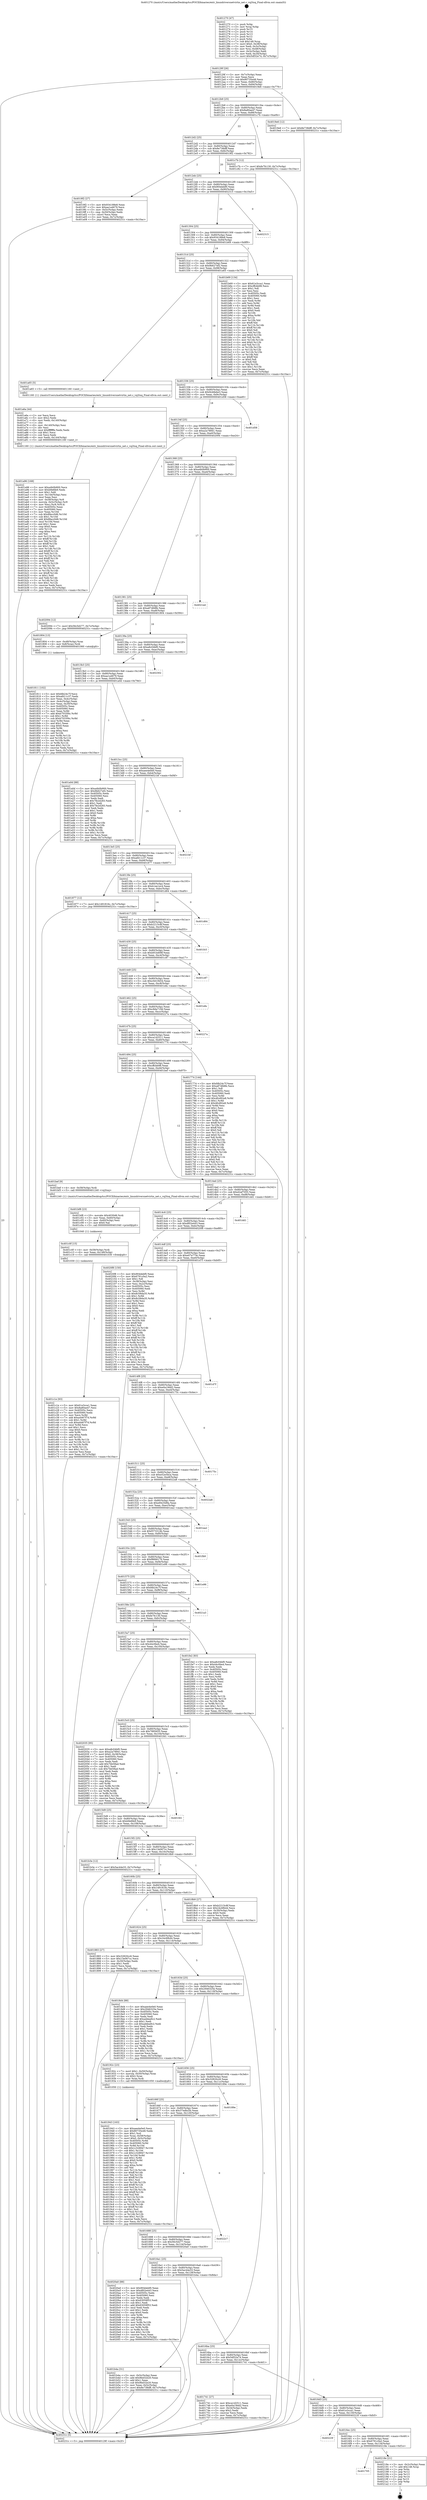 digraph "0x401270" {
  label = "0x401270 (/mnt/c/Users/mathe/Desktop/tcc/POCII/binaries/extr_linuxdriversnetvirtio_net.c_vq2txq_Final-ollvm.out::main(0))"
  labelloc = "t"
  node[shape=record]

  Entry [label="",width=0.3,height=0.3,shape=circle,fillcolor=black,style=filled]
  "0x40129f" [label="{
     0x40129f [26]\l
     | [instrs]\l
     &nbsp;&nbsp;0x40129f \<+3\>: mov -0x7c(%rbp),%eax\l
     &nbsp;&nbsp;0x4012a2 \<+2\>: mov %eax,%ecx\l
     &nbsp;&nbsp;0x4012a4 \<+6\>: sub $0x80735e48,%ecx\l
     &nbsp;&nbsp;0x4012aa \<+3\>: mov %eax,-0x80(%rbp)\l
     &nbsp;&nbsp;0x4012ad \<+6\>: mov %ecx,-0x84(%rbp)\l
     &nbsp;&nbsp;0x4012b3 \<+6\>: je 00000000004019e6 \<main+0x776\>\l
  }"]
  "0x4019e6" [label="{
     0x4019e6 [12]\l
     | [instrs]\l
     &nbsp;&nbsp;0x4019e6 \<+7\>: movl $0x8e738dff,-0x7c(%rbp)\l
     &nbsp;&nbsp;0x4019ed \<+5\>: jmp 000000000040231c \<main+0x10ac\>\l
  }"]
  "0x4012b9" [label="{
     0x4012b9 [25]\l
     | [instrs]\l
     &nbsp;&nbsp;0x4012b9 \<+5\>: jmp 00000000004012be \<main+0x4e\>\l
     &nbsp;&nbsp;0x4012be \<+3\>: mov -0x80(%rbp),%eax\l
     &nbsp;&nbsp;0x4012c1 \<+5\>: sub $0x8a80ae47,%eax\l
     &nbsp;&nbsp;0x4012c6 \<+6\>: mov %eax,-0x88(%rbp)\l
     &nbsp;&nbsp;0x4012cc \<+6\>: je 0000000000401c7b \<main+0xa0b\>\l
  }"]
  Exit [label="",width=0.3,height=0.3,shape=circle,fillcolor=black,style=filled,peripheries=2]
  "0x401c7b" [label="{
     0x401c7b [12]\l
     | [instrs]\l
     &nbsp;&nbsp;0x401c7b \<+7\>: movl $0xfe7fc130,-0x7c(%rbp)\l
     &nbsp;&nbsp;0x401c82 \<+5\>: jmp 000000000040231c \<main+0x10ac\>\l
  }"]
  "0x4012d2" [label="{
     0x4012d2 [25]\l
     | [instrs]\l
     &nbsp;&nbsp;0x4012d2 \<+5\>: jmp 00000000004012d7 \<main+0x67\>\l
     &nbsp;&nbsp;0x4012d7 \<+3\>: mov -0x80(%rbp),%eax\l
     &nbsp;&nbsp;0x4012da \<+5\>: sub $0x8e738dff,%eax\l
     &nbsp;&nbsp;0x4012df \<+6\>: mov %eax,-0x8c(%rbp)\l
     &nbsp;&nbsp;0x4012e5 \<+6\>: je 00000000004019f2 \<main+0x782\>\l
  }"]
  "0x401705" [label="{
     0x401705\l
  }", style=dashed]
  "0x4019f2" [label="{
     0x4019f2 [27]\l
     | [instrs]\l
     &nbsp;&nbsp;0x4019f2 \<+5\>: mov $0x934188e8,%eax\l
     &nbsp;&nbsp;0x4019f7 \<+5\>: mov $0xaa1a4679,%ecx\l
     &nbsp;&nbsp;0x4019fc \<+3\>: mov -0x5c(%rbp),%edx\l
     &nbsp;&nbsp;0x4019ff \<+3\>: cmp -0x50(%rbp),%edx\l
     &nbsp;&nbsp;0x401a02 \<+3\>: cmovl %ecx,%eax\l
     &nbsp;&nbsp;0x401a05 \<+3\>: mov %eax,-0x7c(%rbp)\l
     &nbsp;&nbsp;0x401a08 \<+5\>: jmp 000000000040231c \<main+0x10ac\>\l
  }"]
  "0x4012eb" [label="{
     0x4012eb [25]\l
     | [instrs]\l
     &nbsp;&nbsp;0x4012eb \<+5\>: jmp 00000000004012f0 \<main+0x80\>\l
     &nbsp;&nbsp;0x4012f0 \<+3\>: mov -0x80(%rbp),%eax\l
     &nbsp;&nbsp;0x4012f3 \<+5\>: sub $0x904debf0,%eax\l
     &nbsp;&nbsp;0x4012f8 \<+6\>: mov %eax,-0x90(%rbp)\l
     &nbsp;&nbsp;0x4012fe \<+6\>: je 0000000000402315 \<main+0x10a5\>\l
  }"]
  "0x40218e" [label="{
     0x40218e [21]\l
     | [instrs]\l
     &nbsp;&nbsp;0x40218e \<+3\>: mov -0x2c(%rbp),%eax\l
     &nbsp;&nbsp;0x402191 \<+7\>: add $0x148,%rsp\l
     &nbsp;&nbsp;0x402198 \<+1\>: pop %rbx\l
     &nbsp;&nbsp;0x402199 \<+2\>: pop %r12\l
     &nbsp;&nbsp;0x40219b \<+2\>: pop %r13\l
     &nbsp;&nbsp;0x40219d \<+2\>: pop %r14\l
     &nbsp;&nbsp;0x40219f \<+2\>: pop %r15\l
     &nbsp;&nbsp;0x4021a1 \<+1\>: pop %rbp\l
     &nbsp;&nbsp;0x4021a2 \<+1\>: ret\l
  }"]
  "0x402315" [label="{
     0x402315\l
  }", style=dashed]
  "0x401304" [label="{
     0x401304 [25]\l
     | [instrs]\l
     &nbsp;&nbsp;0x401304 \<+5\>: jmp 0000000000401309 \<main+0x99\>\l
     &nbsp;&nbsp;0x401309 \<+3\>: mov -0x80(%rbp),%eax\l
     &nbsp;&nbsp;0x40130c \<+5\>: sub $0x934188e8,%eax\l
     &nbsp;&nbsp;0x401311 \<+6\>: mov %eax,-0x94(%rbp)\l
     &nbsp;&nbsp;0x401317 \<+6\>: je 0000000000401b69 \<main+0x8f9\>\l
  }"]
  "0x4016ec" [label="{
     0x4016ec [25]\l
     | [instrs]\l
     &nbsp;&nbsp;0x4016ec \<+5\>: jmp 00000000004016f1 \<main+0x481\>\l
     &nbsp;&nbsp;0x4016f1 \<+3\>: mov -0x80(%rbp),%eax\l
     &nbsp;&nbsp;0x4016f4 \<+5\>: sub $0x6791c0a2,%eax\l
     &nbsp;&nbsp;0x4016f9 \<+6\>: mov %eax,-0x134(%rbp)\l
     &nbsp;&nbsp;0x4016ff \<+6\>: je 000000000040218e \<main+0xf1e\>\l
  }"]
  "0x401b69" [label="{
     0x401b69 [134]\l
     | [instrs]\l
     &nbsp;&nbsp;0x401b69 \<+5\>: mov $0x61e3cca1,%eax\l
     &nbsp;&nbsp;0x401b6e \<+5\>: mov $0xcffcbb98,%ecx\l
     &nbsp;&nbsp;0x401b73 \<+2\>: mov $0x1,%dl\l
     &nbsp;&nbsp;0x401b75 \<+2\>: xor %esi,%esi\l
     &nbsp;&nbsp;0x401b77 \<+7\>: mov 0x40505c,%edi\l
     &nbsp;&nbsp;0x401b7e \<+8\>: mov 0x405060,%r8d\l
     &nbsp;&nbsp;0x401b86 \<+3\>: sub $0x1,%esi\l
     &nbsp;&nbsp;0x401b89 \<+3\>: mov %edi,%r9d\l
     &nbsp;&nbsp;0x401b8c \<+3\>: add %esi,%r9d\l
     &nbsp;&nbsp;0x401b8f \<+4\>: imul %r9d,%edi\l
     &nbsp;&nbsp;0x401b93 \<+3\>: and $0x1,%edi\l
     &nbsp;&nbsp;0x401b96 \<+3\>: cmp $0x0,%edi\l
     &nbsp;&nbsp;0x401b99 \<+4\>: sete %r10b\l
     &nbsp;&nbsp;0x401b9d \<+4\>: cmp $0xa,%r8d\l
     &nbsp;&nbsp;0x401ba1 \<+4\>: setl %r11b\l
     &nbsp;&nbsp;0x401ba5 \<+3\>: mov %r10b,%bl\l
     &nbsp;&nbsp;0x401ba8 \<+3\>: xor $0xff,%bl\l
     &nbsp;&nbsp;0x401bab \<+3\>: mov %r11b,%r14b\l
     &nbsp;&nbsp;0x401bae \<+4\>: xor $0xff,%r14b\l
     &nbsp;&nbsp;0x401bb2 \<+3\>: xor $0x0,%dl\l
     &nbsp;&nbsp;0x401bb5 \<+3\>: mov %bl,%r15b\l
     &nbsp;&nbsp;0x401bb8 \<+4\>: and $0x0,%r15b\l
     &nbsp;&nbsp;0x401bbc \<+3\>: and %dl,%r10b\l
     &nbsp;&nbsp;0x401bbf \<+3\>: mov %r14b,%r12b\l
     &nbsp;&nbsp;0x401bc2 \<+4\>: and $0x0,%r12b\l
     &nbsp;&nbsp;0x401bc6 \<+3\>: and %dl,%r11b\l
     &nbsp;&nbsp;0x401bc9 \<+3\>: or %r10b,%r15b\l
     &nbsp;&nbsp;0x401bcc \<+3\>: or %r11b,%r12b\l
     &nbsp;&nbsp;0x401bcf \<+3\>: xor %r12b,%r15b\l
     &nbsp;&nbsp;0x401bd2 \<+3\>: or %r14b,%bl\l
     &nbsp;&nbsp;0x401bd5 \<+3\>: xor $0xff,%bl\l
     &nbsp;&nbsp;0x401bd8 \<+3\>: or $0x0,%dl\l
     &nbsp;&nbsp;0x401bdb \<+2\>: and %dl,%bl\l
     &nbsp;&nbsp;0x401bdd \<+3\>: or %bl,%r15b\l
     &nbsp;&nbsp;0x401be0 \<+4\>: test $0x1,%r15b\l
     &nbsp;&nbsp;0x401be4 \<+3\>: cmovne %ecx,%eax\l
     &nbsp;&nbsp;0x401be7 \<+3\>: mov %eax,-0x7c(%rbp)\l
     &nbsp;&nbsp;0x401bea \<+5\>: jmp 000000000040231c \<main+0x10ac\>\l
  }"]
  "0x40131d" [label="{
     0x40131d [25]\l
     | [instrs]\l
     &nbsp;&nbsp;0x40131d \<+5\>: jmp 0000000000401322 \<main+0xb2\>\l
     &nbsp;&nbsp;0x401322 \<+3\>: mov -0x80(%rbp),%eax\l
     &nbsp;&nbsp;0x401325 \<+5\>: sub $0x9b627ef2,%eax\l
     &nbsp;&nbsp;0x40132a \<+6\>: mov %eax,-0x98(%rbp)\l
     &nbsp;&nbsp;0x401330 \<+6\>: je 0000000000401a65 \<main+0x7f5\>\l
  }"]
  "0x40223f" [label="{
     0x40223f\l
  }", style=dashed]
  "0x401a65" [label="{
     0x401a65 [5]\l
     | [instrs]\l
     &nbsp;&nbsp;0x401a65 \<+5\>: call 0000000000401160 \<next_i\>\l
     | [calls]\l
     &nbsp;&nbsp;0x401160 \{1\} (/mnt/c/Users/mathe/Desktop/tcc/POCII/binaries/extr_linuxdriversnetvirtio_net.c_vq2txq_Final-ollvm.out::next_i)\l
  }"]
  "0x401336" [label="{
     0x401336 [25]\l
     | [instrs]\l
     &nbsp;&nbsp;0x401336 \<+5\>: jmp 000000000040133b \<main+0xcb\>\l
     &nbsp;&nbsp;0x40133b \<+3\>: mov -0x80(%rbp),%eax\l
     &nbsp;&nbsp;0x40133e \<+5\>: sub $0x9cb8ebe3,%eax\l
     &nbsp;&nbsp;0x401343 \<+6\>: mov %eax,-0x9c(%rbp)\l
     &nbsp;&nbsp;0x401349 \<+6\>: je 0000000000401d58 \<main+0xae8\>\l
  }"]
  "0x401c1e" [label="{
     0x401c1e [93]\l
     | [instrs]\l
     &nbsp;&nbsp;0x401c1e \<+5\>: mov $0x61e3cca1,%eax\l
     &nbsp;&nbsp;0x401c23 \<+5\>: mov $0x8a80ae47,%esi\l
     &nbsp;&nbsp;0x401c28 \<+7\>: mov 0x40505c,%ecx\l
     &nbsp;&nbsp;0x401c2f \<+7\>: mov 0x405060,%edx\l
     &nbsp;&nbsp;0x401c36 \<+3\>: mov %ecx,%r8d\l
     &nbsp;&nbsp;0x401c39 \<+7\>: add $0xa4467f7d,%r8d\l
     &nbsp;&nbsp;0x401c40 \<+4\>: sub $0x1,%r8d\l
     &nbsp;&nbsp;0x401c44 \<+7\>: sub $0xa4467f7d,%r8d\l
     &nbsp;&nbsp;0x401c4b \<+4\>: imul %r8d,%ecx\l
     &nbsp;&nbsp;0x401c4f \<+3\>: and $0x1,%ecx\l
     &nbsp;&nbsp;0x401c52 \<+3\>: cmp $0x0,%ecx\l
     &nbsp;&nbsp;0x401c55 \<+4\>: sete %r9b\l
     &nbsp;&nbsp;0x401c59 \<+3\>: cmp $0xa,%edx\l
     &nbsp;&nbsp;0x401c5c \<+4\>: setl %r10b\l
     &nbsp;&nbsp;0x401c60 \<+3\>: mov %r9b,%r11b\l
     &nbsp;&nbsp;0x401c63 \<+3\>: and %r10b,%r11b\l
     &nbsp;&nbsp;0x401c66 \<+3\>: xor %r10b,%r9b\l
     &nbsp;&nbsp;0x401c69 \<+3\>: or %r9b,%r11b\l
     &nbsp;&nbsp;0x401c6c \<+4\>: test $0x1,%r11b\l
     &nbsp;&nbsp;0x401c70 \<+3\>: cmovne %esi,%eax\l
     &nbsp;&nbsp;0x401c73 \<+3\>: mov %eax,-0x7c(%rbp)\l
     &nbsp;&nbsp;0x401c76 \<+5\>: jmp 000000000040231c \<main+0x10ac\>\l
  }"]
  "0x401d58" [label="{
     0x401d58\l
  }", style=dashed]
  "0x40134f" [label="{
     0x40134f [25]\l
     | [instrs]\l
     &nbsp;&nbsp;0x40134f \<+5\>: jmp 0000000000401354 \<main+0xe4\>\l
     &nbsp;&nbsp;0x401354 \<+3\>: mov -0x80(%rbp),%eax\l
     &nbsp;&nbsp;0x401357 \<+5\>: sub $0xa2a78941,%eax\l
     &nbsp;&nbsp;0x40135c \<+6\>: mov %eax,-0xa0(%rbp)\l
     &nbsp;&nbsp;0x401362 \<+6\>: je 0000000000402094 \<main+0xe24\>\l
  }"]
  "0x401c0f" [label="{
     0x401c0f [15]\l
     | [instrs]\l
     &nbsp;&nbsp;0x401c0f \<+4\>: mov -0x58(%rbp),%rdi\l
     &nbsp;&nbsp;0x401c13 \<+6\>: mov %eax,-0x148(%rbp)\l
     &nbsp;&nbsp;0x401c19 \<+5\>: call 0000000000401030 \<free@plt\>\l
     | [calls]\l
     &nbsp;&nbsp;0x401030 \{1\} (unknown)\l
  }"]
  "0x402094" [label="{
     0x402094 [12]\l
     | [instrs]\l
     &nbsp;&nbsp;0x402094 \<+7\>: movl $0x56c5d277,-0x7c(%rbp)\l
     &nbsp;&nbsp;0x40209b \<+5\>: jmp 000000000040231c \<main+0x10ac\>\l
  }"]
  "0x401368" [label="{
     0x401368 [25]\l
     | [instrs]\l
     &nbsp;&nbsp;0x401368 \<+5\>: jmp 000000000040136d \<main+0xfd\>\l
     &nbsp;&nbsp;0x40136d \<+3\>: mov -0x80(%rbp),%eax\l
     &nbsp;&nbsp;0x401370 \<+5\>: sub $0xa4b0b900,%eax\l
     &nbsp;&nbsp;0x401375 \<+6\>: mov %eax,-0xa4(%rbp)\l
     &nbsp;&nbsp;0x40137b \<+6\>: je 00000000004021ed \<main+0xf7d\>\l
  }"]
  "0x401bf8" [label="{
     0x401bf8 [23]\l
     | [instrs]\l
     &nbsp;&nbsp;0x401bf8 \<+10\>: movabs $0x4030d6,%rdi\l
     &nbsp;&nbsp;0x401c02 \<+3\>: mov %eax,-0x60(%rbp)\l
     &nbsp;&nbsp;0x401c05 \<+3\>: mov -0x60(%rbp),%esi\l
     &nbsp;&nbsp;0x401c08 \<+2\>: mov $0x0,%al\l
     &nbsp;&nbsp;0x401c0a \<+5\>: call 0000000000401040 \<printf@plt\>\l
     | [calls]\l
     &nbsp;&nbsp;0x401040 \{1\} (unknown)\l
  }"]
  "0x4021ed" [label="{
     0x4021ed\l
  }", style=dashed]
  "0x401381" [label="{
     0x401381 [25]\l
     | [instrs]\l
     &nbsp;&nbsp;0x401381 \<+5\>: jmp 0000000000401386 \<main+0x116\>\l
     &nbsp;&nbsp;0x401386 \<+3\>: mov -0x80(%rbp),%eax\l
     &nbsp;&nbsp;0x401389 \<+5\>: sub $0xa87dfd8b,%eax\l
     &nbsp;&nbsp;0x40138e \<+6\>: mov %eax,-0xa8(%rbp)\l
     &nbsp;&nbsp;0x401394 \<+6\>: je 0000000000401804 \<main+0x594\>\l
  }"]
  "0x401a96" [label="{
     0x401a96 [168]\l
     | [instrs]\l
     &nbsp;&nbsp;0x401a96 \<+5\>: mov $0xa4b0b900,%ecx\l
     &nbsp;&nbsp;0x401a9b \<+5\>: mov $0xb9e6fe9,%edx\l
     &nbsp;&nbsp;0x401aa0 \<+3\>: mov $0x1,%dil\l
     &nbsp;&nbsp;0x401aa3 \<+6\>: mov -0x144(%rbp),%esi\l
     &nbsp;&nbsp;0x401aa9 \<+3\>: imul %eax,%esi\l
     &nbsp;&nbsp;0x401aac \<+4\>: mov -0x58(%rbp),%r8\l
     &nbsp;&nbsp;0x401ab0 \<+4\>: movslq -0x5c(%rbp),%r9\l
     &nbsp;&nbsp;0x401ab4 \<+4\>: mov %esi,(%r8,%r9,4)\l
     &nbsp;&nbsp;0x401ab8 \<+7\>: mov 0x40505c,%eax\l
     &nbsp;&nbsp;0x401abf \<+7\>: mov 0x405060,%esi\l
     &nbsp;&nbsp;0x401ac6 \<+3\>: mov %eax,%r10d\l
     &nbsp;&nbsp;0x401ac9 \<+7\>: sub $0x8facc0d6,%r10d\l
     &nbsp;&nbsp;0x401ad0 \<+4\>: sub $0x1,%r10d\l
     &nbsp;&nbsp;0x401ad4 \<+7\>: add $0x8facc0d6,%r10d\l
     &nbsp;&nbsp;0x401adb \<+4\>: imul %r10d,%eax\l
     &nbsp;&nbsp;0x401adf \<+3\>: and $0x1,%eax\l
     &nbsp;&nbsp;0x401ae2 \<+3\>: cmp $0x0,%eax\l
     &nbsp;&nbsp;0x401ae5 \<+4\>: sete %r11b\l
     &nbsp;&nbsp;0x401ae9 \<+3\>: cmp $0xa,%esi\l
     &nbsp;&nbsp;0x401aec \<+3\>: setl %bl\l
     &nbsp;&nbsp;0x401aef \<+3\>: mov %r11b,%r14b\l
     &nbsp;&nbsp;0x401af2 \<+4\>: xor $0xff,%r14b\l
     &nbsp;&nbsp;0x401af6 \<+3\>: mov %bl,%r15b\l
     &nbsp;&nbsp;0x401af9 \<+4\>: xor $0xff,%r15b\l
     &nbsp;&nbsp;0x401afd \<+4\>: xor $0x1,%dil\l
     &nbsp;&nbsp;0x401b01 \<+3\>: mov %r14b,%r12b\l
     &nbsp;&nbsp;0x401b04 \<+4\>: and $0xff,%r12b\l
     &nbsp;&nbsp;0x401b08 \<+3\>: and %dil,%r11b\l
     &nbsp;&nbsp;0x401b0b \<+3\>: mov %r15b,%r13b\l
     &nbsp;&nbsp;0x401b0e \<+4\>: and $0xff,%r13b\l
     &nbsp;&nbsp;0x401b12 \<+3\>: and %dil,%bl\l
     &nbsp;&nbsp;0x401b15 \<+3\>: or %r11b,%r12b\l
     &nbsp;&nbsp;0x401b18 \<+3\>: or %bl,%r13b\l
     &nbsp;&nbsp;0x401b1b \<+3\>: xor %r13b,%r12b\l
     &nbsp;&nbsp;0x401b1e \<+3\>: or %r15b,%r14b\l
     &nbsp;&nbsp;0x401b21 \<+4\>: xor $0xff,%r14b\l
     &nbsp;&nbsp;0x401b25 \<+4\>: or $0x1,%dil\l
     &nbsp;&nbsp;0x401b29 \<+3\>: and %dil,%r14b\l
     &nbsp;&nbsp;0x401b2c \<+3\>: or %r14b,%r12b\l
     &nbsp;&nbsp;0x401b2f \<+4\>: test $0x1,%r12b\l
     &nbsp;&nbsp;0x401b33 \<+3\>: cmovne %edx,%ecx\l
     &nbsp;&nbsp;0x401b36 \<+3\>: mov %ecx,-0x7c(%rbp)\l
     &nbsp;&nbsp;0x401b39 \<+5\>: jmp 000000000040231c \<main+0x10ac\>\l
  }"]
  "0x401804" [label="{
     0x401804 [13]\l
     | [instrs]\l
     &nbsp;&nbsp;0x401804 \<+4\>: mov -0x48(%rbp),%rax\l
     &nbsp;&nbsp;0x401808 \<+4\>: mov 0x8(%rax),%rdi\l
     &nbsp;&nbsp;0x40180c \<+5\>: call 0000000000401060 \<atoi@plt\>\l
     | [calls]\l
     &nbsp;&nbsp;0x401060 \{1\} (unknown)\l
  }"]
  "0x40139a" [label="{
     0x40139a [25]\l
     | [instrs]\l
     &nbsp;&nbsp;0x40139a \<+5\>: jmp 000000000040139f \<main+0x12f\>\l
     &nbsp;&nbsp;0x40139f \<+3\>: mov -0x80(%rbp),%eax\l
     &nbsp;&nbsp;0x4013a2 \<+5\>: sub $0xa8c04bf0,%eax\l
     &nbsp;&nbsp;0x4013a7 \<+6\>: mov %eax,-0xac(%rbp)\l
     &nbsp;&nbsp;0x4013ad \<+6\>: je 0000000000402302 \<main+0x1092\>\l
  }"]
  "0x401a6a" [label="{
     0x401a6a [44]\l
     | [instrs]\l
     &nbsp;&nbsp;0x401a6a \<+2\>: xor %ecx,%ecx\l
     &nbsp;&nbsp;0x401a6c \<+5\>: mov $0x2,%edx\l
     &nbsp;&nbsp;0x401a71 \<+6\>: mov %edx,-0x140(%rbp)\l
     &nbsp;&nbsp;0x401a77 \<+1\>: cltd\l
     &nbsp;&nbsp;0x401a78 \<+6\>: mov -0x140(%rbp),%esi\l
     &nbsp;&nbsp;0x401a7e \<+2\>: idiv %esi\l
     &nbsp;&nbsp;0x401a80 \<+6\>: imul $0xfffffffe,%edx,%edx\l
     &nbsp;&nbsp;0x401a86 \<+3\>: sub $0x1,%ecx\l
     &nbsp;&nbsp;0x401a89 \<+2\>: sub %ecx,%edx\l
     &nbsp;&nbsp;0x401a8b \<+6\>: mov %edx,-0x144(%rbp)\l
     &nbsp;&nbsp;0x401a91 \<+5\>: call 0000000000401160 \<next_i\>\l
     | [calls]\l
     &nbsp;&nbsp;0x401160 \{1\} (/mnt/c/Users/mathe/Desktop/tcc/POCII/binaries/extr_linuxdriversnetvirtio_net.c_vq2txq_Final-ollvm.out::next_i)\l
  }"]
  "0x402302" [label="{
     0x402302\l
  }", style=dashed]
  "0x4013b3" [label="{
     0x4013b3 [25]\l
     | [instrs]\l
     &nbsp;&nbsp;0x4013b3 \<+5\>: jmp 00000000004013b8 \<main+0x148\>\l
     &nbsp;&nbsp;0x4013b8 \<+3\>: mov -0x80(%rbp),%eax\l
     &nbsp;&nbsp;0x4013bb \<+5\>: sub $0xaa1a4679,%eax\l
     &nbsp;&nbsp;0x4013c0 \<+6\>: mov %eax,-0xb0(%rbp)\l
     &nbsp;&nbsp;0x4013c6 \<+6\>: je 0000000000401a0d \<main+0x79d\>\l
  }"]
  "0x401943" [label="{
     0x401943 [163]\l
     | [instrs]\l
     &nbsp;&nbsp;0x401943 \<+5\>: mov $0xaee4e0e0,%ecx\l
     &nbsp;&nbsp;0x401948 \<+5\>: mov $0x80735e48,%edx\l
     &nbsp;&nbsp;0x40194d \<+3\>: mov $0x1,%sil\l
     &nbsp;&nbsp;0x401950 \<+4\>: mov %rax,-0x58(%rbp)\l
     &nbsp;&nbsp;0x401954 \<+7\>: movl $0x0,-0x5c(%rbp)\l
     &nbsp;&nbsp;0x40195b \<+8\>: mov 0x40505c,%r8d\l
     &nbsp;&nbsp;0x401963 \<+8\>: mov 0x405060,%r9d\l
     &nbsp;&nbsp;0x40196b \<+3\>: mov %r8d,%r10d\l
     &nbsp;&nbsp;0x40196e \<+7\>: add $0x1c328947,%r10d\l
     &nbsp;&nbsp;0x401975 \<+4\>: sub $0x1,%r10d\l
     &nbsp;&nbsp;0x401979 \<+7\>: sub $0x1c328947,%r10d\l
     &nbsp;&nbsp;0x401980 \<+4\>: imul %r10d,%r8d\l
     &nbsp;&nbsp;0x401984 \<+4\>: and $0x1,%r8d\l
     &nbsp;&nbsp;0x401988 \<+4\>: cmp $0x0,%r8d\l
     &nbsp;&nbsp;0x40198c \<+4\>: sete %r11b\l
     &nbsp;&nbsp;0x401990 \<+4\>: cmp $0xa,%r9d\l
     &nbsp;&nbsp;0x401994 \<+3\>: setl %bl\l
     &nbsp;&nbsp;0x401997 \<+3\>: mov %r11b,%r14b\l
     &nbsp;&nbsp;0x40199a \<+4\>: xor $0xff,%r14b\l
     &nbsp;&nbsp;0x40199e \<+3\>: mov %bl,%r15b\l
     &nbsp;&nbsp;0x4019a1 \<+4\>: xor $0xff,%r15b\l
     &nbsp;&nbsp;0x4019a5 \<+4\>: xor $0x1,%sil\l
     &nbsp;&nbsp;0x4019a9 \<+3\>: mov %r14b,%r12b\l
     &nbsp;&nbsp;0x4019ac \<+4\>: and $0xff,%r12b\l
     &nbsp;&nbsp;0x4019b0 \<+3\>: and %sil,%r11b\l
     &nbsp;&nbsp;0x4019b3 \<+3\>: mov %r15b,%r13b\l
     &nbsp;&nbsp;0x4019b6 \<+4\>: and $0xff,%r13b\l
     &nbsp;&nbsp;0x4019ba \<+3\>: and %sil,%bl\l
     &nbsp;&nbsp;0x4019bd \<+3\>: or %r11b,%r12b\l
     &nbsp;&nbsp;0x4019c0 \<+3\>: or %bl,%r13b\l
     &nbsp;&nbsp;0x4019c3 \<+3\>: xor %r13b,%r12b\l
     &nbsp;&nbsp;0x4019c6 \<+3\>: or %r15b,%r14b\l
     &nbsp;&nbsp;0x4019c9 \<+4\>: xor $0xff,%r14b\l
     &nbsp;&nbsp;0x4019cd \<+4\>: or $0x1,%sil\l
     &nbsp;&nbsp;0x4019d1 \<+3\>: and %sil,%r14b\l
     &nbsp;&nbsp;0x4019d4 \<+3\>: or %r14b,%r12b\l
     &nbsp;&nbsp;0x4019d7 \<+4\>: test $0x1,%r12b\l
     &nbsp;&nbsp;0x4019db \<+3\>: cmovne %edx,%ecx\l
     &nbsp;&nbsp;0x4019de \<+3\>: mov %ecx,-0x7c(%rbp)\l
     &nbsp;&nbsp;0x4019e1 \<+5\>: jmp 000000000040231c \<main+0x10ac\>\l
  }"]
  "0x401a0d" [label="{
     0x401a0d [88]\l
     | [instrs]\l
     &nbsp;&nbsp;0x401a0d \<+5\>: mov $0xa4b0b900,%eax\l
     &nbsp;&nbsp;0x401a12 \<+5\>: mov $0x9b627ef2,%ecx\l
     &nbsp;&nbsp;0x401a17 \<+7\>: mov 0x40505c,%edx\l
     &nbsp;&nbsp;0x401a1e \<+7\>: mov 0x405060,%esi\l
     &nbsp;&nbsp;0x401a25 \<+2\>: mov %edx,%edi\l
     &nbsp;&nbsp;0x401a27 \<+6\>: sub $0x7fe2d283,%edi\l
     &nbsp;&nbsp;0x401a2d \<+3\>: sub $0x1,%edi\l
     &nbsp;&nbsp;0x401a30 \<+6\>: add $0x7fe2d283,%edi\l
     &nbsp;&nbsp;0x401a36 \<+3\>: imul %edi,%edx\l
     &nbsp;&nbsp;0x401a39 \<+3\>: and $0x1,%edx\l
     &nbsp;&nbsp;0x401a3c \<+3\>: cmp $0x0,%edx\l
     &nbsp;&nbsp;0x401a3f \<+4\>: sete %r8b\l
     &nbsp;&nbsp;0x401a43 \<+3\>: cmp $0xa,%esi\l
     &nbsp;&nbsp;0x401a46 \<+4\>: setl %r9b\l
     &nbsp;&nbsp;0x401a4a \<+3\>: mov %r8b,%r10b\l
     &nbsp;&nbsp;0x401a4d \<+3\>: and %r9b,%r10b\l
     &nbsp;&nbsp;0x401a50 \<+3\>: xor %r9b,%r8b\l
     &nbsp;&nbsp;0x401a53 \<+3\>: or %r8b,%r10b\l
     &nbsp;&nbsp;0x401a56 \<+4\>: test $0x1,%r10b\l
     &nbsp;&nbsp;0x401a5a \<+3\>: cmovne %ecx,%eax\l
     &nbsp;&nbsp;0x401a5d \<+3\>: mov %eax,-0x7c(%rbp)\l
     &nbsp;&nbsp;0x401a60 \<+5\>: jmp 000000000040231c \<main+0x10ac\>\l
  }"]
  "0x4013cc" [label="{
     0x4013cc [25]\l
     | [instrs]\l
     &nbsp;&nbsp;0x4013cc \<+5\>: jmp 00000000004013d1 \<main+0x161\>\l
     &nbsp;&nbsp;0x4013d1 \<+3\>: mov -0x80(%rbp),%eax\l
     &nbsp;&nbsp;0x4013d4 \<+5\>: sub $0xaee4e0e0,%eax\l
     &nbsp;&nbsp;0x4013d9 \<+6\>: mov %eax,-0xb4(%rbp)\l
     &nbsp;&nbsp;0x4013df \<+6\>: je 00000000004021bf \<main+0xf4f\>\l
  }"]
  "0x401811" [label="{
     0x401811 [102]\l
     | [instrs]\l
     &nbsp;&nbsp;0x401811 \<+5\>: mov $0xfdb24c7f,%ecx\l
     &nbsp;&nbsp;0x401816 \<+5\>: mov $0xafd11c37,%edx\l
     &nbsp;&nbsp;0x40181b \<+3\>: mov %eax,-0x4c(%rbp)\l
     &nbsp;&nbsp;0x40181e \<+3\>: mov -0x4c(%rbp),%eax\l
     &nbsp;&nbsp;0x401821 \<+3\>: mov %eax,-0x30(%rbp)\l
     &nbsp;&nbsp;0x401824 \<+7\>: mov 0x40505c,%eax\l
     &nbsp;&nbsp;0x40182b \<+7\>: mov 0x405060,%esi\l
     &nbsp;&nbsp;0x401832 \<+3\>: mov %eax,%r8d\l
     &nbsp;&nbsp;0x401835 \<+7\>: add $0xb7033f4c,%r8d\l
     &nbsp;&nbsp;0x40183c \<+4\>: sub $0x1,%r8d\l
     &nbsp;&nbsp;0x401840 \<+7\>: sub $0xb7033f4c,%r8d\l
     &nbsp;&nbsp;0x401847 \<+4\>: imul %r8d,%eax\l
     &nbsp;&nbsp;0x40184b \<+3\>: and $0x1,%eax\l
     &nbsp;&nbsp;0x40184e \<+3\>: cmp $0x0,%eax\l
     &nbsp;&nbsp;0x401851 \<+4\>: sete %r9b\l
     &nbsp;&nbsp;0x401855 \<+3\>: cmp $0xa,%esi\l
     &nbsp;&nbsp;0x401858 \<+4\>: setl %r10b\l
     &nbsp;&nbsp;0x40185c \<+3\>: mov %r9b,%r11b\l
     &nbsp;&nbsp;0x40185f \<+3\>: and %r10b,%r11b\l
     &nbsp;&nbsp;0x401862 \<+3\>: xor %r10b,%r9b\l
     &nbsp;&nbsp;0x401865 \<+3\>: or %r9b,%r11b\l
     &nbsp;&nbsp;0x401868 \<+4\>: test $0x1,%r11b\l
     &nbsp;&nbsp;0x40186c \<+3\>: cmovne %edx,%ecx\l
     &nbsp;&nbsp;0x40186f \<+3\>: mov %ecx,-0x7c(%rbp)\l
     &nbsp;&nbsp;0x401872 \<+5\>: jmp 000000000040231c \<main+0x10ac\>\l
  }"]
  "0x4021bf" [label="{
     0x4021bf\l
  }", style=dashed]
  "0x4013e5" [label="{
     0x4013e5 [25]\l
     | [instrs]\l
     &nbsp;&nbsp;0x4013e5 \<+5\>: jmp 00000000004013ea \<main+0x17a\>\l
     &nbsp;&nbsp;0x4013ea \<+3\>: mov -0x80(%rbp),%eax\l
     &nbsp;&nbsp;0x4013ed \<+5\>: sub $0xafd11c37,%eax\l
     &nbsp;&nbsp;0x4013f2 \<+6\>: mov %eax,-0xb8(%rbp)\l
     &nbsp;&nbsp;0x4013f8 \<+6\>: je 0000000000401877 \<main+0x607\>\l
  }"]
  "0x401270" [label="{
     0x401270 [47]\l
     | [instrs]\l
     &nbsp;&nbsp;0x401270 \<+1\>: push %rbp\l
     &nbsp;&nbsp;0x401271 \<+3\>: mov %rsp,%rbp\l
     &nbsp;&nbsp;0x401274 \<+2\>: push %r15\l
     &nbsp;&nbsp;0x401276 \<+2\>: push %r14\l
     &nbsp;&nbsp;0x401278 \<+2\>: push %r13\l
     &nbsp;&nbsp;0x40127a \<+2\>: push %r12\l
     &nbsp;&nbsp;0x40127c \<+1\>: push %rbx\l
     &nbsp;&nbsp;0x40127d \<+7\>: sub $0x148,%rsp\l
     &nbsp;&nbsp;0x401284 \<+7\>: movl $0x0,-0x38(%rbp)\l
     &nbsp;&nbsp;0x40128b \<+3\>: mov %edi,-0x3c(%rbp)\l
     &nbsp;&nbsp;0x40128e \<+4\>: mov %rsi,-0x48(%rbp)\l
     &nbsp;&nbsp;0x401292 \<+3\>: mov -0x3c(%rbp),%edi\l
     &nbsp;&nbsp;0x401295 \<+3\>: mov %edi,-0x34(%rbp)\l
     &nbsp;&nbsp;0x401298 \<+7\>: movl $0x5df32e74,-0x7c(%rbp)\l
  }"]
  "0x401877" [label="{
     0x401877 [12]\l
     | [instrs]\l
     &nbsp;&nbsp;0x401877 \<+7\>: movl $0x1491816c,-0x7c(%rbp)\l
     &nbsp;&nbsp;0x40187e \<+5\>: jmp 000000000040231c \<main+0x10ac\>\l
  }"]
  "0x4013fe" [label="{
     0x4013fe [25]\l
     | [instrs]\l
     &nbsp;&nbsp;0x4013fe \<+5\>: jmp 0000000000401403 \<main+0x193\>\l
     &nbsp;&nbsp;0x401403 \<+3\>: mov -0x80(%rbp),%eax\l
     &nbsp;&nbsp;0x401406 \<+5\>: sub $0xb1ee1ec4,%eax\l
     &nbsp;&nbsp;0x40140b \<+6\>: mov %eax,-0xbc(%rbp)\l
     &nbsp;&nbsp;0x401411 \<+6\>: je 0000000000401d64 \<main+0xaf4\>\l
  }"]
  "0x40231c" [label="{
     0x40231c [5]\l
     | [instrs]\l
     &nbsp;&nbsp;0x40231c \<+5\>: jmp 000000000040129f \<main+0x2f\>\l
  }"]
  "0x401d64" [label="{
     0x401d64\l
  }", style=dashed]
  "0x401417" [label="{
     0x401417 [25]\l
     | [instrs]\l
     &nbsp;&nbsp;0x401417 \<+5\>: jmp 000000000040141c \<main+0x1ac\>\l
     &nbsp;&nbsp;0x40141c \<+3\>: mov -0x80(%rbp),%eax\l
     &nbsp;&nbsp;0x40141f \<+5\>: sub $0xb2215c8f,%eax\l
     &nbsp;&nbsp;0x401424 \<+6\>: mov %eax,-0xc0(%rbp)\l
     &nbsp;&nbsp;0x40142a \<+6\>: je 0000000000401fc5 \<main+0xd55\>\l
  }"]
  "0x4016d3" [label="{
     0x4016d3 [25]\l
     | [instrs]\l
     &nbsp;&nbsp;0x4016d3 \<+5\>: jmp 00000000004016d8 \<main+0x468\>\l
     &nbsp;&nbsp;0x4016d8 \<+3\>: mov -0x80(%rbp),%eax\l
     &nbsp;&nbsp;0x4016db \<+5\>: sub $0x61e3cca1,%eax\l
     &nbsp;&nbsp;0x4016e0 \<+6\>: mov %eax,-0x130(%rbp)\l
     &nbsp;&nbsp;0x4016e6 \<+6\>: je 000000000040223f \<main+0xfcf\>\l
  }"]
  "0x401fc5" [label="{
     0x401fc5\l
  }", style=dashed]
  "0x401430" [label="{
     0x401430 [25]\l
     | [instrs]\l
     &nbsp;&nbsp;0x401430 \<+5\>: jmp 0000000000401435 \<main+0x1c5\>\l
     &nbsp;&nbsp;0x401435 \<+3\>: mov -0x80(%rbp),%eax\l
     &nbsp;&nbsp;0x401438 \<+5\>: sub $0xb91bd08f,%eax\l
     &nbsp;&nbsp;0x40143d \<+6\>: mov %eax,-0xc4(%rbp)\l
     &nbsp;&nbsp;0x401443 \<+6\>: je 0000000000401c87 \<main+0xa17\>\l
  }"]
  "0x401741" [label="{
     0x401741 [27]\l
     | [instrs]\l
     &nbsp;&nbsp;0x401741 \<+5\>: mov $0xca1d2511,%eax\l
     &nbsp;&nbsp;0x401746 \<+5\>: mov $0xe0a19dd2,%ecx\l
     &nbsp;&nbsp;0x40174b \<+3\>: mov -0x34(%rbp),%edx\l
     &nbsp;&nbsp;0x40174e \<+3\>: cmp $0x2,%edx\l
     &nbsp;&nbsp;0x401751 \<+3\>: cmovne %ecx,%eax\l
     &nbsp;&nbsp;0x401754 \<+3\>: mov %eax,-0x7c(%rbp)\l
     &nbsp;&nbsp;0x401757 \<+5\>: jmp 000000000040231c \<main+0x10ac\>\l
  }"]
  "0x401c87" [label="{
     0x401c87\l
  }", style=dashed]
  "0x401449" [label="{
     0x401449 [25]\l
     | [instrs]\l
     &nbsp;&nbsp;0x401449 \<+5\>: jmp 000000000040144e \<main+0x1de\>\l
     &nbsp;&nbsp;0x40144e \<+3\>: mov -0x80(%rbp),%eax\l
     &nbsp;&nbsp;0x401451 \<+5\>: sub $0xc0d10b54,%eax\l
     &nbsp;&nbsp;0x401456 \<+6\>: mov %eax,-0xc8(%rbp)\l
     &nbsp;&nbsp;0x40145c \<+6\>: je 0000000000401efa \<main+0xc8a\>\l
  }"]
  "0x4016ba" [label="{
     0x4016ba [25]\l
     | [instrs]\l
     &nbsp;&nbsp;0x4016ba \<+5\>: jmp 00000000004016bf \<main+0x44f\>\l
     &nbsp;&nbsp;0x4016bf \<+3\>: mov -0x80(%rbp),%eax\l
     &nbsp;&nbsp;0x4016c2 \<+5\>: sub $0x5df32e74,%eax\l
     &nbsp;&nbsp;0x4016c7 \<+6\>: mov %eax,-0x12c(%rbp)\l
     &nbsp;&nbsp;0x4016cd \<+6\>: je 0000000000401741 \<main+0x4d1\>\l
  }"]
  "0x401efa" [label="{
     0x401efa\l
  }", style=dashed]
  "0x401462" [label="{
     0x401462 [25]\l
     | [instrs]\l
     &nbsp;&nbsp;0x401462 \<+5\>: jmp 0000000000401467 \<main+0x1f7\>\l
     &nbsp;&nbsp;0x401467 \<+3\>: mov -0x80(%rbp),%eax\l
     &nbsp;&nbsp;0x40146a \<+5\>: sub $0xc8da719d,%eax\l
     &nbsp;&nbsp;0x40146f \<+6\>: mov %eax,-0xcc(%rbp)\l
     &nbsp;&nbsp;0x401475 \<+6\>: je 000000000040227a \<main+0x100a\>\l
  }"]
  "0x401b4a" [label="{
     0x401b4a [31]\l
     | [instrs]\l
     &nbsp;&nbsp;0x401b4a \<+3\>: mov -0x5c(%rbp),%eax\l
     &nbsp;&nbsp;0x401b4d \<+5\>: add $0x9bd32e20,%eax\l
     &nbsp;&nbsp;0x401b52 \<+3\>: add $0x1,%eax\l
     &nbsp;&nbsp;0x401b55 \<+5\>: sub $0x9bd32e20,%eax\l
     &nbsp;&nbsp;0x401b5a \<+3\>: mov %eax,-0x5c(%rbp)\l
     &nbsp;&nbsp;0x401b5d \<+7\>: movl $0x8e738dff,-0x7c(%rbp)\l
     &nbsp;&nbsp;0x401b64 \<+5\>: jmp 000000000040231c \<main+0x10ac\>\l
  }"]
  "0x40227a" [label="{
     0x40227a\l
  }", style=dashed]
  "0x40147b" [label="{
     0x40147b [25]\l
     | [instrs]\l
     &nbsp;&nbsp;0x40147b \<+5\>: jmp 0000000000401480 \<main+0x210\>\l
     &nbsp;&nbsp;0x401480 \<+3\>: mov -0x80(%rbp),%eax\l
     &nbsp;&nbsp;0x401483 \<+5\>: sub $0xca1d2511,%eax\l
     &nbsp;&nbsp;0x401488 \<+6\>: mov %eax,-0xd0(%rbp)\l
     &nbsp;&nbsp;0x40148e \<+6\>: je 0000000000401774 \<main+0x504\>\l
  }"]
  "0x4016a1" [label="{
     0x4016a1 [25]\l
     | [instrs]\l
     &nbsp;&nbsp;0x4016a1 \<+5\>: jmp 00000000004016a6 \<main+0x436\>\l
     &nbsp;&nbsp;0x4016a6 \<+3\>: mov -0x80(%rbp),%eax\l
     &nbsp;&nbsp;0x4016a9 \<+5\>: sub $0x5ac44e33,%eax\l
     &nbsp;&nbsp;0x4016ae \<+6\>: mov %eax,-0x128(%rbp)\l
     &nbsp;&nbsp;0x4016b4 \<+6\>: je 0000000000401b4a \<main+0x8da\>\l
  }"]
  "0x401774" [label="{
     0x401774 [144]\l
     | [instrs]\l
     &nbsp;&nbsp;0x401774 \<+5\>: mov $0xfdb24c7f,%eax\l
     &nbsp;&nbsp;0x401779 \<+5\>: mov $0xa87dfd8b,%ecx\l
     &nbsp;&nbsp;0x40177e \<+2\>: mov $0x1,%dl\l
     &nbsp;&nbsp;0x401780 \<+7\>: mov 0x40505c,%esi\l
     &nbsp;&nbsp;0x401787 \<+7\>: mov 0x405060,%edi\l
     &nbsp;&nbsp;0x40178e \<+3\>: mov %esi,%r8d\l
     &nbsp;&nbsp;0x401791 \<+7\>: add $0x4fcd92e8,%r8d\l
     &nbsp;&nbsp;0x401798 \<+4\>: sub $0x1,%r8d\l
     &nbsp;&nbsp;0x40179c \<+7\>: sub $0x4fcd92e8,%r8d\l
     &nbsp;&nbsp;0x4017a3 \<+4\>: imul %r8d,%esi\l
     &nbsp;&nbsp;0x4017a7 \<+3\>: and $0x1,%esi\l
     &nbsp;&nbsp;0x4017aa \<+3\>: cmp $0x0,%esi\l
     &nbsp;&nbsp;0x4017ad \<+4\>: sete %r9b\l
     &nbsp;&nbsp;0x4017b1 \<+3\>: cmp $0xa,%edi\l
     &nbsp;&nbsp;0x4017b4 \<+4\>: setl %r10b\l
     &nbsp;&nbsp;0x4017b8 \<+3\>: mov %r9b,%r11b\l
     &nbsp;&nbsp;0x4017bb \<+4\>: xor $0xff,%r11b\l
     &nbsp;&nbsp;0x4017bf \<+3\>: mov %r10b,%bl\l
     &nbsp;&nbsp;0x4017c2 \<+3\>: xor $0xff,%bl\l
     &nbsp;&nbsp;0x4017c5 \<+3\>: xor $0x0,%dl\l
     &nbsp;&nbsp;0x4017c8 \<+3\>: mov %r11b,%r14b\l
     &nbsp;&nbsp;0x4017cb \<+4\>: and $0x0,%r14b\l
     &nbsp;&nbsp;0x4017cf \<+3\>: and %dl,%r9b\l
     &nbsp;&nbsp;0x4017d2 \<+3\>: mov %bl,%r15b\l
     &nbsp;&nbsp;0x4017d5 \<+4\>: and $0x0,%r15b\l
     &nbsp;&nbsp;0x4017d9 \<+3\>: and %dl,%r10b\l
     &nbsp;&nbsp;0x4017dc \<+3\>: or %r9b,%r14b\l
     &nbsp;&nbsp;0x4017df \<+3\>: or %r10b,%r15b\l
     &nbsp;&nbsp;0x4017e2 \<+3\>: xor %r15b,%r14b\l
     &nbsp;&nbsp;0x4017e5 \<+3\>: or %bl,%r11b\l
     &nbsp;&nbsp;0x4017e8 \<+4\>: xor $0xff,%r11b\l
     &nbsp;&nbsp;0x4017ec \<+3\>: or $0x0,%dl\l
     &nbsp;&nbsp;0x4017ef \<+3\>: and %dl,%r11b\l
     &nbsp;&nbsp;0x4017f2 \<+3\>: or %r11b,%r14b\l
     &nbsp;&nbsp;0x4017f5 \<+4\>: test $0x1,%r14b\l
     &nbsp;&nbsp;0x4017f9 \<+3\>: cmovne %ecx,%eax\l
     &nbsp;&nbsp;0x4017fc \<+3\>: mov %eax,-0x7c(%rbp)\l
     &nbsp;&nbsp;0x4017ff \<+5\>: jmp 000000000040231c \<main+0x10ac\>\l
  }"]
  "0x401494" [label="{
     0x401494 [25]\l
     | [instrs]\l
     &nbsp;&nbsp;0x401494 \<+5\>: jmp 0000000000401499 \<main+0x229\>\l
     &nbsp;&nbsp;0x401499 \<+3\>: mov -0x80(%rbp),%eax\l
     &nbsp;&nbsp;0x40149c \<+5\>: sub $0xcffcbb98,%eax\l
     &nbsp;&nbsp;0x4014a1 \<+6\>: mov %eax,-0xd4(%rbp)\l
     &nbsp;&nbsp;0x4014a7 \<+6\>: je 0000000000401bef \<main+0x97f\>\l
  }"]
  "0x4020a0" [label="{
     0x4020a0 [88]\l
     | [instrs]\l
     &nbsp;&nbsp;0x4020a0 \<+5\>: mov $0x904debf0,%eax\l
     &nbsp;&nbsp;0x4020a5 \<+5\>: mov $0xdf02e443,%ecx\l
     &nbsp;&nbsp;0x4020aa \<+7\>: mov 0x40505c,%edx\l
     &nbsp;&nbsp;0x4020b1 \<+7\>: mov 0x405060,%esi\l
     &nbsp;&nbsp;0x4020b8 \<+2\>: mov %edx,%edi\l
     &nbsp;&nbsp;0x4020ba \<+6\>: sub $0x63059f53,%edi\l
     &nbsp;&nbsp;0x4020c0 \<+3\>: sub $0x1,%edi\l
     &nbsp;&nbsp;0x4020c3 \<+6\>: add $0x63059f53,%edi\l
     &nbsp;&nbsp;0x4020c9 \<+3\>: imul %edi,%edx\l
     &nbsp;&nbsp;0x4020cc \<+3\>: and $0x1,%edx\l
     &nbsp;&nbsp;0x4020cf \<+3\>: cmp $0x0,%edx\l
     &nbsp;&nbsp;0x4020d2 \<+4\>: sete %r8b\l
     &nbsp;&nbsp;0x4020d6 \<+3\>: cmp $0xa,%esi\l
     &nbsp;&nbsp;0x4020d9 \<+4\>: setl %r9b\l
     &nbsp;&nbsp;0x4020dd \<+3\>: mov %r8b,%r10b\l
     &nbsp;&nbsp;0x4020e0 \<+3\>: and %r9b,%r10b\l
     &nbsp;&nbsp;0x4020e3 \<+3\>: xor %r9b,%r8b\l
     &nbsp;&nbsp;0x4020e6 \<+3\>: or %r8b,%r10b\l
     &nbsp;&nbsp;0x4020e9 \<+4\>: test $0x1,%r10b\l
     &nbsp;&nbsp;0x4020ed \<+3\>: cmovne %ecx,%eax\l
     &nbsp;&nbsp;0x4020f0 \<+3\>: mov %eax,-0x7c(%rbp)\l
     &nbsp;&nbsp;0x4020f3 \<+5\>: jmp 000000000040231c \<main+0x10ac\>\l
  }"]
  "0x401bef" [label="{
     0x401bef [9]\l
     | [instrs]\l
     &nbsp;&nbsp;0x401bef \<+4\>: mov -0x58(%rbp),%rdi\l
     &nbsp;&nbsp;0x401bf3 \<+5\>: call 0000000000401240 \<vq2txq\>\l
     | [calls]\l
     &nbsp;&nbsp;0x401240 \{1\} (/mnt/c/Users/mathe/Desktop/tcc/POCII/binaries/extr_linuxdriversnetvirtio_net.c_vq2txq_Final-ollvm.out::vq2txq)\l
  }"]
  "0x4014ad" [label="{
     0x4014ad [25]\l
     | [instrs]\l
     &nbsp;&nbsp;0x4014ad \<+5\>: jmp 00000000004014b2 \<main+0x242\>\l
     &nbsp;&nbsp;0x4014b2 \<+3\>: mov -0x80(%rbp),%eax\l
     &nbsp;&nbsp;0x4014b5 \<+5\>: sub $0xd2af7055,%eax\l
     &nbsp;&nbsp;0x4014ba \<+6\>: mov %eax,-0xd8(%rbp)\l
     &nbsp;&nbsp;0x4014c0 \<+6\>: je 0000000000401dd1 \<main+0xb61\>\l
  }"]
  "0x401688" [label="{
     0x401688 [25]\l
     | [instrs]\l
     &nbsp;&nbsp;0x401688 \<+5\>: jmp 000000000040168d \<main+0x41d\>\l
     &nbsp;&nbsp;0x40168d \<+3\>: mov -0x80(%rbp),%eax\l
     &nbsp;&nbsp;0x401690 \<+5\>: sub $0x56c5d277,%eax\l
     &nbsp;&nbsp;0x401695 \<+6\>: mov %eax,-0x124(%rbp)\l
     &nbsp;&nbsp;0x40169b \<+6\>: je 00000000004020a0 \<main+0xe30\>\l
  }"]
  "0x401dd1" [label="{
     0x401dd1\l
  }", style=dashed]
  "0x4014c6" [label="{
     0x4014c6 [25]\l
     | [instrs]\l
     &nbsp;&nbsp;0x4014c6 \<+5\>: jmp 00000000004014cb \<main+0x25b\>\l
     &nbsp;&nbsp;0x4014cb \<+3\>: mov -0x80(%rbp),%eax\l
     &nbsp;&nbsp;0x4014ce \<+5\>: sub $0xdf02e443,%eax\l
     &nbsp;&nbsp;0x4014d3 \<+6\>: mov %eax,-0xdc(%rbp)\l
     &nbsp;&nbsp;0x4014d9 \<+6\>: je 00000000004020f8 \<main+0xe88\>\l
  }"]
  "0x4022c7" [label="{
     0x4022c7\l
  }", style=dashed]
  "0x4020f8" [label="{
     0x4020f8 [150]\l
     | [instrs]\l
     &nbsp;&nbsp;0x4020f8 \<+5\>: mov $0x904debf0,%eax\l
     &nbsp;&nbsp;0x4020fd \<+5\>: mov $0x6791c0a2,%ecx\l
     &nbsp;&nbsp;0x402102 \<+2\>: mov $0x1,%dl\l
     &nbsp;&nbsp;0x402104 \<+3\>: mov -0x38(%rbp),%esi\l
     &nbsp;&nbsp;0x402107 \<+3\>: mov %esi,-0x2c(%rbp)\l
     &nbsp;&nbsp;0x40210a \<+7\>: mov 0x40505c,%esi\l
     &nbsp;&nbsp;0x402111 \<+7\>: mov 0x405060,%edi\l
     &nbsp;&nbsp;0x402118 \<+3\>: mov %esi,%r8d\l
     &nbsp;&nbsp;0x40211b \<+7\>: sub $0x8c58da35,%r8d\l
     &nbsp;&nbsp;0x402122 \<+4\>: sub $0x1,%r8d\l
     &nbsp;&nbsp;0x402126 \<+7\>: add $0x8c58da35,%r8d\l
     &nbsp;&nbsp;0x40212d \<+4\>: imul %r8d,%esi\l
     &nbsp;&nbsp;0x402131 \<+3\>: and $0x1,%esi\l
     &nbsp;&nbsp;0x402134 \<+3\>: cmp $0x0,%esi\l
     &nbsp;&nbsp;0x402137 \<+4\>: sete %r9b\l
     &nbsp;&nbsp;0x40213b \<+3\>: cmp $0xa,%edi\l
     &nbsp;&nbsp;0x40213e \<+4\>: setl %r10b\l
     &nbsp;&nbsp;0x402142 \<+3\>: mov %r9b,%r11b\l
     &nbsp;&nbsp;0x402145 \<+4\>: xor $0xff,%r11b\l
     &nbsp;&nbsp;0x402149 \<+3\>: mov %r10b,%bl\l
     &nbsp;&nbsp;0x40214c \<+3\>: xor $0xff,%bl\l
     &nbsp;&nbsp;0x40214f \<+3\>: xor $0x1,%dl\l
     &nbsp;&nbsp;0x402152 \<+3\>: mov %r11b,%r14b\l
     &nbsp;&nbsp;0x402155 \<+4\>: and $0xff,%r14b\l
     &nbsp;&nbsp;0x402159 \<+3\>: and %dl,%r9b\l
     &nbsp;&nbsp;0x40215c \<+3\>: mov %bl,%r15b\l
     &nbsp;&nbsp;0x40215f \<+4\>: and $0xff,%r15b\l
     &nbsp;&nbsp;0x402163 \<+3\>: and %dl,%r10b\l
     &nbsp;&nbsp;0x402166 \<+3\>: or %r9b,%r14b\l
     &nbsp;&nbsp;0x402169 \<+3\>: or %r10b,%r15b\l
     &nbsp;&nbsp;0x40216c \<+3\>: xor %r15b,%r14b\l
     &nbsp;&nbsp;0x40216f \<+3\>: or %bl,%r11b\l
     &nbsp;&nbsp;0x402172 \<+4\>: xor $0xff,%r11b\l
     &nbsp;&nbsp;0x402176 \<+3\>: or $0x1,%dl\l
     &nbsp;&nbsp;0x402179 \<+3\>: and %dl,%r11b\l
     &nbsp;&nbsp;0x40217c \<+3\>: or %r11b,%r14b\l
     &nbsp;&nbsp;0x40217f \<+4\>: test $0x1,%r14b\l
     &nbsp;&nbsp;0x402183 \<+3\>: cmovne %ecx,%eax\l
     &nbsp;&nbsp;0x402186 \<+3\>: mov %eax,-0x7c(%rbp)\l
     &nbsp;&nbsp;0x402189 \<+5\>: jmp 000000000040231c \<main+0x10ac\>\l
  }"]
  "0x4014df" [label="{
     0x4014df [25]\l
     | [instrs]\l
     &nbsp;&nbsp;0x4014df \<+5\>: jmp 00000000004014e4 \<main+0x274\>\l
     &nbsp;&nbsp;0x4014e4 \<+3\>: mov -0x80(%rbp),%eax\l
     &nbsp;&nbsp;0x4014e7 \<+5\>: sub $0xe07e774c,%eax\l
     &nbsp;&nbsp;0x4014ec \<+6\>: mov %eax,-0xe0(%rbp)\l
     &nbsp;&nbsp;0x4014f2 \<+6\>: je 0000000000401d7f \<main+0xb0f\>\l
  }"]
  "0x40166f" [label="{
     0x40166f [25]\l
     | [instrs]\l
     &nbsp;&nbsp;0x40166f \<+5\>: jmp 0000000000401674 \<main+0x404\>\l
     &nbsp;&nbsp;0x401674 \<+3\>: mov -0x80(%rbp),%eax\l
     &nbsp;&nbsp;0x401677 \<+5\>: sub $0x37edbc5b,%eax\l
     &nbsp;&nbsp;0x40167c \<+6\>: mov %eax,-0x120(%rbp)\l
     &nbsp;&nbsp;0x401682 \<+6\>: je 00000000004022c7 \<main+0x1057\>\l
  }"]
  "0x401d7f" [label="{
     0x401d7f\l
  }", style=dashed]
  "0x4014f8" [label="{
     0x4014f8 [25]\l
     | [instrs]\l
     &nbsp;&nbsp;0x4014f8 \<+5\>: jmp 00000000004014fd \<main+0x28d\>\l
     &nbsp;&nbsp;0x4014fd \<+3\>: mov -0x80(%rbp),%eax\l
     &nbsp;&nbsp;0x401500 \<+5\>: sub $0xe0a19dd2,%eax\l
     &nbsp;&nbsp;0x401505 \<+6\>: mov %eax,-0xe4(%rbp)\l
     &nbsp;&nbsp;0x40150b \<+6\>: je 000000000040175c \<main+0x4ec\>\l
  }"]
  "0x40189e" [label="{
     0x40189e\l
  }", style=dashed]
  "0x40175c" [label="{
     0x40175c\l
  }", style=dashed]
  "0x401511" [label="{
     0x401511 [25]\l
     | [instrs]\l
     &nbsp;&nbsp;0x401511 \<+5\>: jmp 0000000000401516 \<main+0x2a6\>\l
     &nbsp;&nbsp;0x401516 \<+3\>: mov -0x80(%rbp),%eax\l
     &nbsp;&nbsp;0x401519 \<+5\>: sub $0xe52e5bca,%eax\l
     &nbsp;&nbsp;0x40151e \<+6\>: mov %eax,-0xe8(%rbp)\l
     &nbsp;&nbsp;0x401524 \<+6\>: je 00000000004022a8 \<main+0x1038\>\l
  }"]
  "0x401656" [label="{
     0x401656 [25]\l
     | [instrs]\l
     &nbsp;&nbsp;0x401656 \<+5\>: jmp 000000000040165b \<main+0x3eb\>\l
     &nbsp;&nbsp;0x40165b \<+3\>: mov -0x80(%rbp),%eax\l
     &nbsp;&nbsp;0x40165e \<+5\>: sub $0x32820cc6,%eax\l
     &nbsp;&nbsp;0x401663 \<+6\>: mov %eax,-0x11c(%rbp)\l
     &nbsp;&nbsp;0x401669 \<+6\>: je 000000000040189e \<main+0x62e\>\l
  }"]
  "0x4022a8" [label="{
     0x4022a8\l
  }", style=dashed]
  "0x40152a" [label="{
     0x40152a [25]\l
     | [instrs]\l
     &nbsp;&nbsp;0x40152a \<+5\>: jmp 000000000040152f \<main+0x2bf\>\l
     &nbsp;&nbsp;0x40152f \<+3\>: mov -0x80(%rbp),%eax\l
     &nbsp;&nbsp;0x401532 \<+5\>: sub $0xe9425d9a,%eax\l
     &nbsp;&nbsp;0x401537 \<+6\>: mov %eax,-0xec(%rbp)\l
     &nbsp;&nbsp;0x40153d \<+6\>: je 0000000000401ea2 \<main+0xc32\>\l
  }"]
  "0x40192c" [label="{
     0x40192c [23]\l
     | [instrs]\l
     &nbsp;&nbsp;0x40192c \<+7\>: movl $0x1,-0x50(%rbp)\l
     &nbsp;&nbsp;0x401933 \<+4\>: movslq -0x50(%rbp),%rax\l
     &nbsp;&nbsp;0x401937 \<+4\>: shl $0x2,%rax\l
     &nbsp;&nbsp;0x40193b \<+3\>: mov %rax,%rdi\l
     &nbsp;&nbsp;0x40193e \<+5\>: call 0000000000401050 \<malloc@plt\>\l
     | [calls]\l
     &nbsp;&nbsp;0x401050 \{1\} (unknown)\l
  }"]
  "0x401ea2" [label="{
     0x401ea2\l
  }", style=dashed]
  "0x401543" [label="{
     0x401543 [25]\l
     | [instrs]\l
     &nbsp;&nbsp;0x401543 \<+5\>: jmp 0000000000401548 \<main+0x2d8\>\l
     &nbsp;&nbsp;0x401548 \<+3\>: mov -0x80(%rbp),%eax\l
     &nbsp;&nbsp;0x40154b \<+5\>: sub $0xf373314b,%eax\l
     &nbsp;&nbsp;0x401550 \<+6\>: mov %eax,-0xf0(%rbp)\l
     &nbsp;&nbsp;0x401556 \<+6\>: je 0000000000401fb9 \<main+0xd49\>\l
  }"]
  "0x40163d" [label="{
     0x40163d [25]\l
     | [instrs]\l
     &nbsp;&nbsp;0x40163d \<+5\>: jmp 0000000000401642 \<main+0x3d2\>\l
     &nbsp;&nbsp;0x401642 \<+3\>: mov -0x80(%rbp),%eax\l
     &nbsp;&nbsp;0x401645 \<+5\>: sub $0x2946325e,%eax\l
     &nbsp;&nbsp;0x40164a \<+6\>: mov %eax,-0x118(%rbp)\l
     &nbsp;&nbsp;0x401650 \<+6\>: je 000000000040192c \<main+0x6bc\>\l
  }"]
  "0x401fb9" [label="{
     0x401fb9\l
  }", style=dashed]
  "0x40155c" [label="{
     0x40155c [25]\l
     | [instrs]\l
     &nbsp;&nbsp;0x40155c \<+5\>: jmp 0000000000401561 \<main+0x2f1\>\l
     &nbsp;&nbsp;0x401561 \<+3\>: mov -0x80(%rbp),%eax\l
     &nbsp;&nbsp;0x401564 \<+5\>: sub $0xf8666176,%eax\l
     &nbsp;&nbsp;0x401569 \<+6\>: mov %eax,-0xf4(%rbp)\l
     &nbsp;&nbsp;0x40156f \<+6\>: je 0000000000401e96 \<main+0xc26\>\l
  }"]
  "0x4018d4" [label="{
     0x4018d4 [88]\l
     | [instrs]\l
     &nbsp;&nbsp;0x4018d4 \<+5\>: mov $0xaee4e0e0,%eax\l
     &nbsp;&nbsp;0x4018d9 \<+5\>: mov $0x2946325e,%ecx\l
     &nbsp;&nbsp;0x4018de \<+7\>: mov 0x40505c,%edx\l
     &nbsp;&nbsp;0x4018e5 \<+7\>: mov 0x405060,%esi\l
     &nbsp;&nbsp;0x4018ec \<+2\>: mov %edx,%edi\l
     &nbsp;&nbsp;0x4018ee \<+6\>: add $0xaddea9c2,%edi\l
     &nbsp;&nbsp;0x4018f4 \<+3\>: sub $0x1,%edi\l
     &nbsp;&nbsp;0x4018f7 \<+6\>: sub $0xaddea9c2,%edi\l
     &nbsp;&nbsp;0x4018fd \<+3\>: imul %edi,%edx\l
     &nbsp;&nbsp;0x401900 \<+3\>: and $0x1,%edx\l
     &nbsp;&nbsp;0x401903 \<+3\>: cmp $0x0,%edx\l
     &nbsp;&nbsp;0x401906 \<+4\>: sete %r8b\l
     &nbsp;&nbsp;0x40190a \<+3\>: cmp $0xa,%esi\l
     &nbsp;&nbsp;0x40190d \<+4\>: setl %r9b\l
     &nbsp;&nbsp;0x401911 \<+3\>: mov %r8b,%r10b\l
     &nbsp;&nbsp;0x401914 \<+3\>: and %r9b,%r10b\l
     &nbsp;&nbsp;0x401917 \<+3\>: xor %r9b,%r8b\l
     &nbsp;&nbsp;0x40191a \<+3\>: or %r8b,%r10b\l
     &nbsp;&nbsp;0x40191d \<+4\>: test $0x1,%r10b\l
     &nbsp;&nbsp;0x401921 \<+3\>: cmovne %ecx,%eax\l
     &nbsp;&nbsp;0x401924 \<+3\>: mov %eax,-0x7c(%rbp)\l
     &nbsp;&nbsp;0x401927 \<+5\>: jmp 000000000040231c \<main+0x10ac\>\l
  }"]
  "0x401e96" [label="{
     0x401e96\l
  }", style=dashed]
  "0x401575" [label="{
     0x401575 [25]\l
     | [instrs]\l
     &nbsp;&nbsp;0x401575 \<+5\>: jmp 000000000040157a \<main+0x30a\>\l
     &nbsp;&nbsp;0x40157a \<+3\>: mov -0x80(%rbp),%eax\l
     &nbsp;&nbsp;0x40157d \<+5\>: sub $0xfdb24c7f,%eax\l
     &nbsp;&nbsp;0x401582 \<+6\>: mov %eax,-0xf8(%rbp)\l
     &nbsp;&nbsp;0x401588 \<+6\>: je 00000000004021a3 \<main+0xf33\>\l
  }"]
  "0x401624" [label="{
     0x401624 [25]\l
     | [instrs]\l
     &nbsp;&nbsp;0x401624 \<+5\>: jmp 0000000000401629 \<main+0x3b9\>\l
     &nbsp;&nbsp;0x401629 \<+3\>: mov -0x80(%rbp),%eax\l
     &nbsp;&nbsp;0x40162c \<+5\>: sub $0x24c6fb44,%eax\l
     &nbsp;&nbsp;0x401631 \<+6\>: mov %eax,-0x114(%rbp)\l
     &nbsp;&nbsp;0x401637 \<+6\>: je 00000000004018d4 \<main+0x664\>\l
  }"]
  "0x4021a3" [label="{
     0x4021a3\l
  }", style=dashed]
  "0x40158e" [label="{
     0x40158e [25]\l
     | [instrs]\l
     &nbsp;&nbsp;0x40158e \<+5\>: jmp 0000000000401593 \<main+0x323\>\l
     &nbsp;&nbsp;0x401593 \<+3\>: mov -0x80(%rbp),%eax\l
     &nbsp;&nbsp;0x401596 \<+5\>: sub $0xfe7fc130,%eax\l
     &nbsp;&nbsp;0x40159b \<+6\>: mov %eax,-0xfc(%rbp)\l
     &nbsp;&nbsp;0x4015a1 \<+6\>: je 0000000000401fe2 \<main+0xd72\>\l
  }"]
  "0x401883" [label="{
     0x401883 [27]\l
     | [instrs]\l
     &nbsp;&nbsp;0x401883 \<+5\>: mov $0x32820cc6,%eax\l
     &nbsp;&nbsp;0x401888 \<+5\>: mov $0x13e067cc,%ecx\l
     &nbsp;&nbsp;0x40188d \<+3\>: mov -0x30(%rbp),%edx\l
     &nbsp;&nbsp;0x401890 \<+3\>: cmp $0x1,%edx\l
     &nbsp;&nbsp;0x401893 \<+3\>: cmovl %ecx,%eax\l
     &nbsp;&nbsp;0x401896 \<+3\>: mov %eax,-0x7c(%rbp)\l
     &nbsp;&nbsp;0x401899 \<+5\>: jmp 000000000040231c \<main+0x10ac\>\l
  }"]
  "0x401fe2" [label="{
     0x401fe2 [83]\l
     | [instrs]\l
     &nbsp;&nbsp;0x401fe2 \<+5\>: mov $0xa8c04bf0,%eax\l
     &nbsp;&nbsp;0x401fe7 \<+5\>: mov $0x44c0be4,%ecx\l
     &nbsp;&nbsp;0x401fec \<+2\>: xor %edx,%edx\l
     &nbsp;&nbsp;0x401fee \<+7\>: mov 0x40505c,%esi\l
     &nbsp;&nbsp;0x401ff5 \<+7\>: mov 0x405060,%edi\l
     &nbsp;&nbsp;0x401ffc \<+3\>: sub $0x1,%edx\l
     &nbsp;&nbsp;0x401fff \<+3\>: mov %esi,%r8d\l
     &nbsp;&nbsp;0x402002 \<+3\>: add %edx,%r8d\l
     &nbsp;&nbsp;0x402005 \<+4\>: imul %r8d,%esi\l
     &nbsp;&nbsp;0x402009 \<+3\>: and $0x1,%esi\l
     &nbsp;&nbsp;0x40200c \<+3\>: cmp $0x0,%esi\l
     &nbsp;&nbsp;0x40200f \<+4\>: sete %r9b\l
     &nbsp;&nbsp;0x402013 \<+3\>: cmp $0xa,%edi\l
     &nbsp;&nbsp;0x402016 \<+4\>: setl %r10b\l
     &nbsp;&nbsp;0x40201a \<+3\>: mov %r9b,%r11b\l
     &nbsp;&nbsp;0x40201d \<+3\>: and %r10b,%r11b\l
     &nbsp;&nbsp;0x402020 \<+3\>: xor %r10b,%r9b\l
     &nbsp;&nbsp;0x402023 \<+3\>: or %r9b,%r11b\l
     &nbsp;&nbsp;0x402026 \<+4\>: test $0x1,%r11b\l
     &nbsp;&nbsp;0x40202a \<+3\>: cmovne %ecx,%eax\l
     &nbsp;&nbsp;0x40202d \<+3\>: mov %eax,-0x7c(%rbp)\l
     &nbsp;&nbsp;0x402030 \<+5\>: jmp 000000000040231c \<main+0x10ac\>\l
  }"]
  "0x4015a7" [label="{
     0x4015a7 [25]\l
     | [instrs]\l
     &nbsp;&nbsp;0x4015a7 \<+5\>: jmp 00000000004015ac \<main+0x33c\>\l
     &nbsp;&nbsp;0x4015ac \<+3\>: mov -0x80(%rbp),%eax\l
     &nbsp;&nbsp;0x4015af \<+5\>: sub $0x44c0be4,%eax\l
     &nbsp;&nbsp;0x4015b4 \<+6\>: mov %eax,-0x100(%rbp)\l
     &nbsp;&nbsp;0x4015ba \<+6\>: je 0000000000402035 \<main+0xdc5\>\l
  }"]
  "0x40160b" [label="{
     0x40160b [25]\l
     | [instrs]\l
     &nbsp;&nbsp;0x40160b \<+5\>: jmp 0000000000401610 \<main+0x3a0\>\l
     &nbsp;&nbsp;0x401610 \<+3\>: mov -0x80(%rbp),%eax\l
     &nbsp;&nbsp;0x401613 \<+5\>: sub $0x1491816c,%eax\l
     &nbsp;&nbsp;0x401618 \<+6\>: mov %eax,-0x110(%rbp)\l
     &nbsp;&nbsp;0x40161e \<+6\>: je 0000000000401883 \<main+0x613\>\l
  }"]
  "0x402035" [label="{
     0x402035 [95]\l
     | [instrs]\l
     &nbsp;&nbsp;0x402035 \<+5\>: mov $0xa8c04bf0,%eax\l
     &nbsp;&nbsp;0x40203a \<+5\>: mov $0xa2a78941,%ecx\l
     &nbsp;&nbsp;0x40203f \<+7\>: movl $0x0,-0x38(%rbp)\l
     &nbsp;&nbsp;0x402046 \<+7\>: mov 0x40505c,%edx\l
     &nbsp;&nbsp;0x40204d \<+7\>: mov 0x405060,%esi\l
     &nbsp;&nbsp;0x402054 \<+2\>: mov %edx,%edi\l
     &nbsp;&nbsp;0x402056 \<+6\>: add $0x7bb58ad,%edi\l
     &nbsp;&nbsp;0x40205c \<+3\>: sub $0x1,%edi\l
     &nbsp;&nbsp;0x40205f \<+6\>: sub $0x7bb58ad,%edi\l
     &nbsp;&nbsp;0x402065 \<+3\>: imul %edi,%edx\l
     &nbsp;&nbsp;0x402068 \<+3\>: and $0x1,%edx\l
     &nbsp;&nbsp;0x40206b \<+3\>: cmp $0x0,%edx\l
     &nbsp;&nbsp;0x40206e \<+4\>: sete %r8b\l
     &nbsp;&nbsp;0x402072 \<+3\>: cmp $0xa,%esi\l
     &nbsp;&nbsp;0x402075 \<+4\>: setl %r9b\l
     &nbsp;&nbsp;0x402079 \<+3\>: mov %r8b,%r10b\l
     &nbsp;&nbsp;0x40207c \<+3\>: and %r9b,%r10b\l
     &nbsp;&nbsp;0x40207f \<+3\>: xor %r9b,%r8b\l
     &nbsp;&nbsp;0x402082 \<+3\>: or %r8b,%r10b\l
     &nbsp;&nbsp;0x402085 \<+4\>: test $0x1,%r10b\l
     &nbsp;&nbsp;0x402089 \<+3\>: cmovne %ecx,%eax\l
     &nbsp;&nbsp;0x40208c \<+3\>: mov %eax,-0x7c(%rbp)\l
     &nbsp;&nbsp;0x40208f \<+5\>: jmp 000000000040231c \<main+0x10ac\>\l
  }"]
  "0x4015c0" [label="{
     0x4015c0 [25]\l
     | [instrs]\l
     &nbsp;&nbsp;0x4015c0 \<+5\>: jmp 00000000004015c5 \<main+0x355\>\l
     &nbsp;&nbsp;0x4015c5 \<+3\>: mov -0x80(%rbp),%eax\l
     &nbsp;&nbsp;0x4015c8 \<+5\>: sub $0x7895655,%eax\l
     &nbsp;&nbsp;0x4015cd \<+6\>: mov %eax,-0x104(%rbp)\l
     &nbsp;&nbsp;0x4015d3 \<+6\>: je 0000000000401fd1 \<main+0xd61\>\l
  }"]
  "0x4018b9" [label="{
     0x4018b9 [27]\l
     | [instrs]\l
     &nbsp;&nbsp;0x4018b9 \<+5\>: mov $0xb2215c8f,%eax\l
     &nbsp;&nbsp;0x4018be \<+5\>: mov $0x24c6fb44,%ecx\l
     &nbsp;&nbsp;0x4018c3 \<+3\>: mov -0x30(%rbp),%edx\l
     &nbsp;&nbsp;0x4018c6 \<+3\>: cmp $0x0,%edx\l
     &nbsp;&nbsp;0x4018c9 \<+3\>: cmove %ecx,%eax\l
     &nbsp;&nbsp;0x4018cc \<+3\>: mov %eax,-0x7c(%rbp)\l
     &nbsp;&nbsp;0x4018cf \<+5\>: jmp 000000000040231c \<main+0x10ac\>\l
  }"]
  "0x401fd1" [label="{
     0x401fd1\l
  }", style=dashed]
  "0x4015d9" [label="{
     0x4015d9 [25]\l
     | [instrs]\l
     &nbsp;&nbsp;0x4015d9 \<+5\>: jmp 00000000004015de \<main+0x36e\>\l
     &nbsp;&nbsp;0x4015de \<+3\>: mov -0x80(%rbp),%eax\l
     &nbsp;&nbsp;0x4015e1 \<+5\>: sub $0xb9e6fe9,%eax\l
     &nbsp;&nbsp;0x4015e6 \<+6\>: mov %eax,-0x108(%rbp)\l
     &nbsp;&nbsp;0x4015ec \<+6\>: je 0000000000401b3e \<main+0x8ce\>\l
  }"]
  "0x4015f2" [label="{
     0x4015f2 [25]\l
     | [instrs]\l
     &nbsp;&nbsp;0x4015f2 \<+5\>: jmp 00000000004015f7 \<main+0x387\>\l
     &nbsp;&nbsp;0x4015f7 \<+3\>: mov -0x80(%rbp),%eax\l
     &nbsp;&nbsp;0x4015fa \<+5\>: sub $0x13e067cc,%eax\l
     &nbsp;&nbsp;0x4015ff \<+6\>: mov %eax,-0x10c(%rbp)\l
     &nbsp;&nbsp;0x401605 \<+6\>: je 00000000004018b9 \<main+0x649\>\l
  }"]
  "0x401b3e" [label="{
     0x401b3e [12]\l
     | [instrs]\l
     &nbsp;&nbsp;0x401b3e \<+7\>: movl $0x5ac44e33,-0x7c(%rbp)\l
     &nbsp;&nbsp;0x401b45 \<+5\>: jmp 000000000040231c \<main+0x10ac\>\l
  }"]
  Entry -> "0x401270" [label=" 1"]
  "0x40129f" -> "0x4019e6" [label=" 1"]
  "0x40129f" -> "0x4012b9" [label=" 23"]
  "0x40218e" -> Exit [label=" 1"]
  "0x4012b9" -> "0x401c7b" [label=" 1"]
  "0x4012b9" -> "0x4012d2" [label=" 22"]
  "0x4016ec" -> "0x401705" [label=" 0"]
  "0x4012d2" -> "0x4019f2" [label=" 2"]
  "0x4012d2" -> "0x4012eb" [label=" 20"]
  "0x4016ec" -> "0x40218e" [label=" 1"]
  "0x4012eb" -> "0x402315" [label=" 0"]
  "0x4012eb" -> "0x401304" [label=" 20"]
  "0x4016d3" -> "0x4016ec" [label=" 1"]
  "0x401304" -> "0x401b69" [label=" 1"]
  "0x401304" -> "0x40131d" [label=" 19"]
  "0x4016d3" -> "0x40223f" [label=" 0"]
  "0x40131d" -> "0x401a65" [label=" 1"]
  "0x40131d" -> "0x401336" [label=" 18"]
  "0x4020f8" -> "0x40231c" [label=" 1"]
  "0x401336" -> "0x401d58" [label=" 0"]
  "0x401336" -> "0x40134f" [label=" 18"]
  "0x4020a0" -> "0x40231c" [label=" 1"]
  "0x40134f" -> "0x402094" [label=" 1"]
  "0x40134f" -> "0x401368" [label=" 17"]
  "0x402094" -> "0x40231c" [label=" 1"]
  "0x401368" -> "0x4021ed" [label=" 0"]
  "0x401368" -> "0x401381" [label=" 17"]
  "0x402035" -> "0x40231c" [label=" 1"]
  "0x401381" -> "0x401804" [label=" 1"]
  "0x401381" -> "0x40139a" [label=" 16"]
  "0x401fe2" -> "0x40231c" [label=" 1"]
  "0x40139a" -> "0x402302" [label=" 0"]
  "0x40139a" -> "0x4013b3" [label=" 16"]
  "0x401c7b" -> "0x40231c" [label=" 1"]
  "0x4013b3" -> "0x401a0d" [label=" 1"]
  "0x4013b3" -> "0x4013cc" [label=" 15"]
  "0x401c1e" -> "0x40231c" [label=" 1"]
  "0x4013cc" -> "0x4021bf" [label=" 0"]
  "0x4013cc" -> "0x4013e5" [label=" 15"]
  "0x401c0f" -> "0x401c1e" [label=" 1"]
  "0x4013e5" -> "0x401877" [label=" 1"]
  "0x4013e5" -> "0x4013fe" [label=" 14"]
  "0x401bf8" -> "0x401c0f" [label=" 1"]
  "0x4013fe" -> "0x401d64" [label=" 0"]
  "0x4013fe" -> "0x401417" [label=" 14"]
  "0x401bef" -> "0x401bf8" [label=" 1"]
  "0x401417" -> "0x401fc5" [label=" 0"]
  "0x401417" -> "0x401430" [label=" 14"]
  "0x401b69" -> "0x40231c" [label=" 1"]
  "0x401430" -> "0x401c87" [label=" 0"]
  "0x401430" -> "0x401449" [label=" 14"]
  "0x401b4a" -> "0x40231c" [label=" 1"]
  "0x401449" -> "0x401efa" [label=" 0"]
  "0x401449" -> "0x401462" [label=" 14"]
  "0x401a96" -> "0x40231c" [label=" 1"]
  "0x401462" -> "0x40227a" [label=" 0"]
  "0x401462" -> "0x40147b" [label=" 14"]
  "0x401a6a" -> "0x401a96" [label=" 1"]
  "0x40147b" -> "0x401774" [label=" 1"]
  "0x40147b" -> "0x401494" [label=" 13"]
  "0x401a0d" -> "0x40231c" [label=" 1"]
  "0x401494" -> "0x401bef" [label=" 1"]
  "0x401494" -> "0x4014ad" [label=" 12"]
  "0x4019f2" -> "0x40231c" [label=" 2"]
  "0x4014ad" -> "0x401dd1" [label=" 0"]
  "0x4014ad" -> "0x4014c6" [label=" 12"]
  "0x401943" -> "0x40231c" [label=" 1"]
  "0x4014c6" -> "0x4020f8" [label=" 1"]
  "0x4014c6" -> "0x4014df" [label=" 11"]
  "0x40192c" -> "0x401943" [label=" 1"]
  "0x4014df" -> "0x401d7f" [label=" 0"]
  "0x4014df" -> "0x4014f8" [label=" 11"]
  "0x4018b9" -> "0x40231c" [label=" 1"]
  "0x4014f8" -> "0x40175c" [label=" 0"]
  "0x4014f8" -> "0x401511" [label=" 11"]
  "0x401883" -> "0x40231c" [label=" 1"]
  "0x401511" -> "0x4022a8" [label=" 0"]
  "0x401511" -> "0x40152a" [label=" 11"]
  "0x401811" -> "0x40231c" [label=" 1"]
  "0x40152a" -> "0x401ea2" [label=" 0"]
  "0x40152a" -> "0x401543" [label=" 11"]
  "0x401804" -> "0x401811" [label=" 1"]
  "0x401543" -> "0x401fb9" [label=" 0"]
  "0x401543" -> "0x40155c" [label=" 11"]
  "0x40231c" -> "0x40129f" [label=" 23"]
  "0x40155c" -> "0x401e96" [label=" 0"]
  "0x40155c" -> "0x401575" [label=" 11"]
  "0x401270" -> "0x40129f" [label=" 1"]
  "0x401575" -> "0x4021a3" [label=" 0"]
  "0x401575" -> "0x40158e" [label=" 11"]
  "0x4016ba" -> "0x4016d3" [label=" 1"]
  "0x40158e" -> "0x401fe2" [label=" 1"]
  "0x40158e" -> "0x4015a7" [label=" 10"]
  "0x4016ba" -> "0x401741" [label=" 1"]
  "0x4015a7" -> "0x402035" [label=" 1"]
  "0x4015a7" -> "0x4015c0" [label=" 9"]
  "0x4016a1" -> "0x4016ba" [label=" 2"]
  "0x4015c0" -> "0x401fd1" [label=" 0"]
  "0x4015c0" -> "0x4015d9" [label=" 9"]
  "0x4016a1" -> "0x401b4a" [label=" 1"]
  "0x4015d9" -> "0x401b3e" [label=" 1"]
  "0x4015d9" -> "0x4015f2" [label=" 8"]
  "0x401a65" -> "0x401a6a" [label=" 1"]
  "0x4015f2" -> "0x4018b9" [label=" 1"]
  "0x4015f2" -> "0x40160b" [label=" 7"]
  "0x401b3e" -> "0x40231c" [label=" 1"]
  "0x40160b" -> "0x401883" [label=" 1"]
  "0x40160b" -> "0x401624" [label=" 6"]
  "0x401741" -> "0x40231c" [label=" 1"]
  "0x401624" -> "0x4018d4" [label=" 1"]
  "0x401624" -> "0x40163d" [label=" 5"]
  "0x401774" -> "0x40231c" [label=" 1"]
  "0x40163d" -> "0x40192c" [label=" 1"]
  "0x40163d" -> "0x401656" [label=" 4"]
  "0x401877" -> "0x40231c" [label=" 1"]
  "0x401656" -> "0x40189e" [label=" 0"]
  "0x401656" -> "0x40166f" [label=" 4"]
  "0x4018d4" -> "0x40231c" [label=" 1"]
  "0x40166f" -> "0x4022c7" [label=" 0"]
  "0x40166f" -> "0x401688" [label=" 4"]
  "0x4019e6" -> "0x40231c" [label=" 1"]
  "0x401688" -> "0x4020a0" [label=" 1"]
  "0x401688" -> "0x4016a1" [label=" 3"]
}
